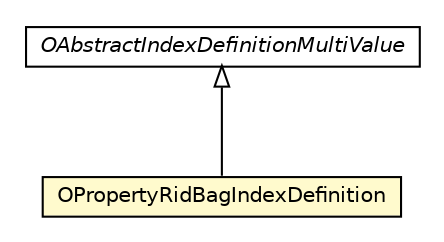 #!/usr/local/bin/dot
#
# Class diagram 
# Generated by UMLGraph version R5_6-24-gf6e263 (http://www.umlgraph.org/)
#

digraph G {
	edge [fontname="Helvetica",fontsize=10,labelfontname="Helvetica",labelfontsize=10];
	node [fontname="Helvetica",fontsize=10,shape=plaintext];
	nodesep=0.25;
	ranksep=0.5;
	// com.orientechnologies.orient.core.index.OPropertyRidBagIndexDefinition
	c5287413 [label=<<table title="com.orientechnologies.orient.core.index.OPropertyRidBagIndexDefinition" border="0" cellborder="1" cellspacing="0" cellpadding="2" port="p" bgcolor="lemonChiffon" href="./OPropertyRidBagIndexDefinition.html">
		<tr><td><table border="0" cellspacing="0" cellpadding="1">
<tr><td align="center" balign="center"> OPropertyRidBagIndexDefinition </td></tr>
		</table></td></tr>
		</table>>, URL="./OPropertyRidBagIndexDefinition.html", fontname="Helvetica", fontcolor="black", fontsize=10.0];
	// com.orientechnologies.orient.core.index.OAbstractIndexDefinitionMultiValue
	c5287433 [label=<<table title="com.orientechnologies.orient.core.index.OAbstractIndexDefinitionMultiValue" border="0" cellborder="1" cellspacing="0" cellpadding="2" port="p" href="./OAbstractIndexDefinitionMultiValue.html">
		<tr><td><table border="0" cellspacing="0" cellpadding="1">
<tr><td align="center" balign="center"><font face="Helvetica-Oblique"> OAbstractIndexDefinitionMultiValue </font></td></tr>
		</table></td></tr>
		</table>>, URL="./OAbstractIndexDefinitionMultiValue.html", fontname="Helvetica", fontcolor="black", fontsize=10.0];
	//com.orientechnologies.orient.core.index.OPropertyRidBagIndexDefinition extends com.orientechnologies.orient.core.index.OAbstractIndexDefinitionMultiValue
	c5287433:p -> c5287413:p [dir=back,arrowtail=empty];
}

